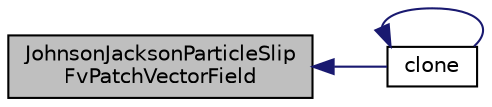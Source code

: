 digraph "JohnsonJacksonParticleSlipFvPatchVectorField"
{
  bgcolor="transparent";
  edge [fontname="Helvetica",fontsize="10",labelfontname="Helvetica",labelfontsize="10"];
  node [fontname="Helvetica",fontsize="10",shape=record];
  rankdir="LR";
  Node1 [label="JohnsonJacksonParticleSlip\lFvPatchVectorField",height=0.2,width=0.4,color="black", fillcolor="grey75", style="filled", fontcolor="black"];
  Node1 -> Node2 [dir="back",color="midnightblue",fontsize="10",style="solid",fontname="Helvetica"];
  Node2 [label="clone",height=0.2,width=0.4,color="black",URL="$a01220.html#a40a4fa5adfca92c7ac14e855f302bf5d",tooltip="Construct and return a clone. "];
  Node2 -> Node2 [dir="back",color="midnightblue",fontsize="10",style="solid",fontname="Helvetica"];
}
